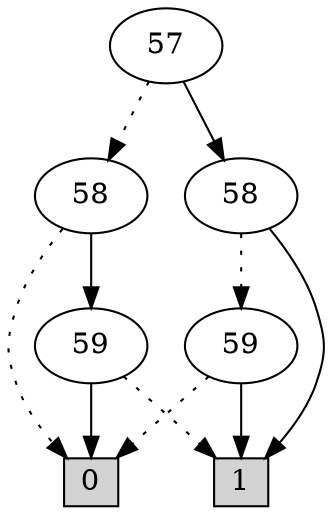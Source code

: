 digraph G {
0 [shape=box, label="0", style=filled, shape=box, height=0.3, width=0.3];
1 [shape=box, label="1", style=filled, shape=box, height=0.3, width=0.3];
4088 [label="57"];
4088 -> 3205 [style=dotted];
4088 -> 3964 [style=filled];
3205 [label="58"];
3205 -> 0 [style=dotted];
3205 -> 121 [style=filled];
121 [label="59"];
121 -> 1 [style=dotted];
121 -> 0 [style=filled];
3964 [label="58"];
3964 -> 120 [style=dotted];
3964 -> 1 [style=filled];
120 [label="59"];
120 -> 0 [style=dotted];
120 -> 1 [style=filled];
}
